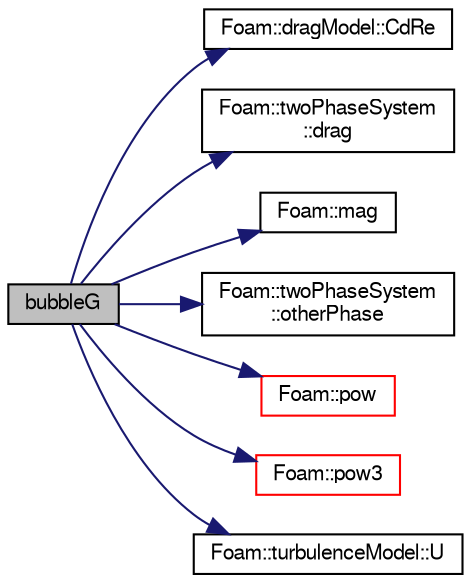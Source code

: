digraph "bubbleG"
{
  bgcolor="transparent";
  edge [fontname="FreeSans",fontsize="10",labelfontname="FreeSans",labelfontsize="10"];
  node [fontname="FreeSans",fontsize="10",shape=record];
  rankdir="LR";
  Node361 [label="bubbleG",height=0.2,width=0.4,color="black", fillcolor="grey75", style="filled", fontcolor="black"];
  Node361 -> Node362 [color="midnightblue",fontsize="10",style="solid",fontname="FreeSans"];
  Node362 [label="Foam::dragModel::CdRe",height=0.2,width=0.4,color="black",URL="$a32006.html#a6f0ca0f0fa6174a288ee26cbe6e9b4b0",tooltip="Drag coefficient. "];
  Node361 -> Node363 [color="midnightblue",fontsize="10",style="solid",fontname="FreeSans"];
  Node363 [label="Foam::twoPhaseSystem\l::drag",height=0.2,width=0.4,color="black",URL="$a32386.html#acf64aff7136c575353488f9f6d926062",tooltip="Return the drag model for the supplied phase. "];
  Node361 -> Node364 [color="midnightblue",fontsize="10",style="solid",fontname="FreeSans"];
  Node364 [label="Foam::mag",height=0.2,width=0.4,color="black",URL="$a21124.html#a929da2a3fdcf3dacbbe0487d3a330dae"];
  Node361 -> Node365 [color="midnightblue",fontsize="10",style="solid",fontname="FreeSans"];
  Node365 [label="Foam::twoPhaseSystem\l::otherPhase",height=0.2,width=0.4,color="black",URL="$a32386.html#a21dba21eddc0728483db4760c08b11c6",tooltip="Return the phase not given as an argument. "];
  Node361 -> Node366 [color="midnightblue",fontsize="10",style="solid",fontname="FreeSans"];
  Node366 [label="Foam::pow",height=0.2,width=0.4,color="red",URL="$a21124.html#a7500c8e9d27a442adc75e287de074c7c"];
  Node361 -> Node370 [color="midnightblue",fontsize="10",style="solid",fontname="FreeSans"];
  Node370 [label="Foam::pow3",height=0.2,width=0.4,color="red",URL="$a21124.html#a2e8f5d970ee4fb466536c3c46bae91fe"];
  Node361 -> Node371 [color="midnightblue",fontsize="10",style="solid",fontname="FreeSans"];
  Node371 [label="Foam::turbulenceModel::U",height=0.2,width=0.4,color="black",URL="$a31314.html#a536d168d7b335fe81f506f232b5b4872",tooltip="Access function to velocity field. "];
}
